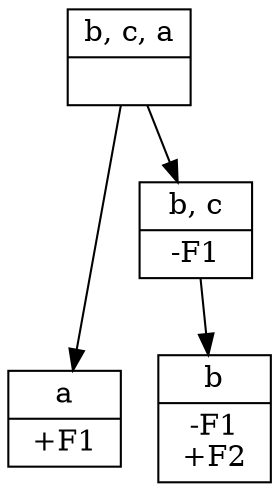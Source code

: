 // None
digraph {
	0 [label="{<segs> b, c, a |<feats>  }",shape=record]
	1 [label="{<segs> a |<feats> +F1 }",shape=record]
	2 [label="{<segs> b, c |<feats> -F1 }",shape=record]
	3 [label="{<segs> b |<feats> -F1\n+F2 }",shape=record]
	0 -> 1	0 -> 2	2 -> 3
{rank=same; 1 3}
}